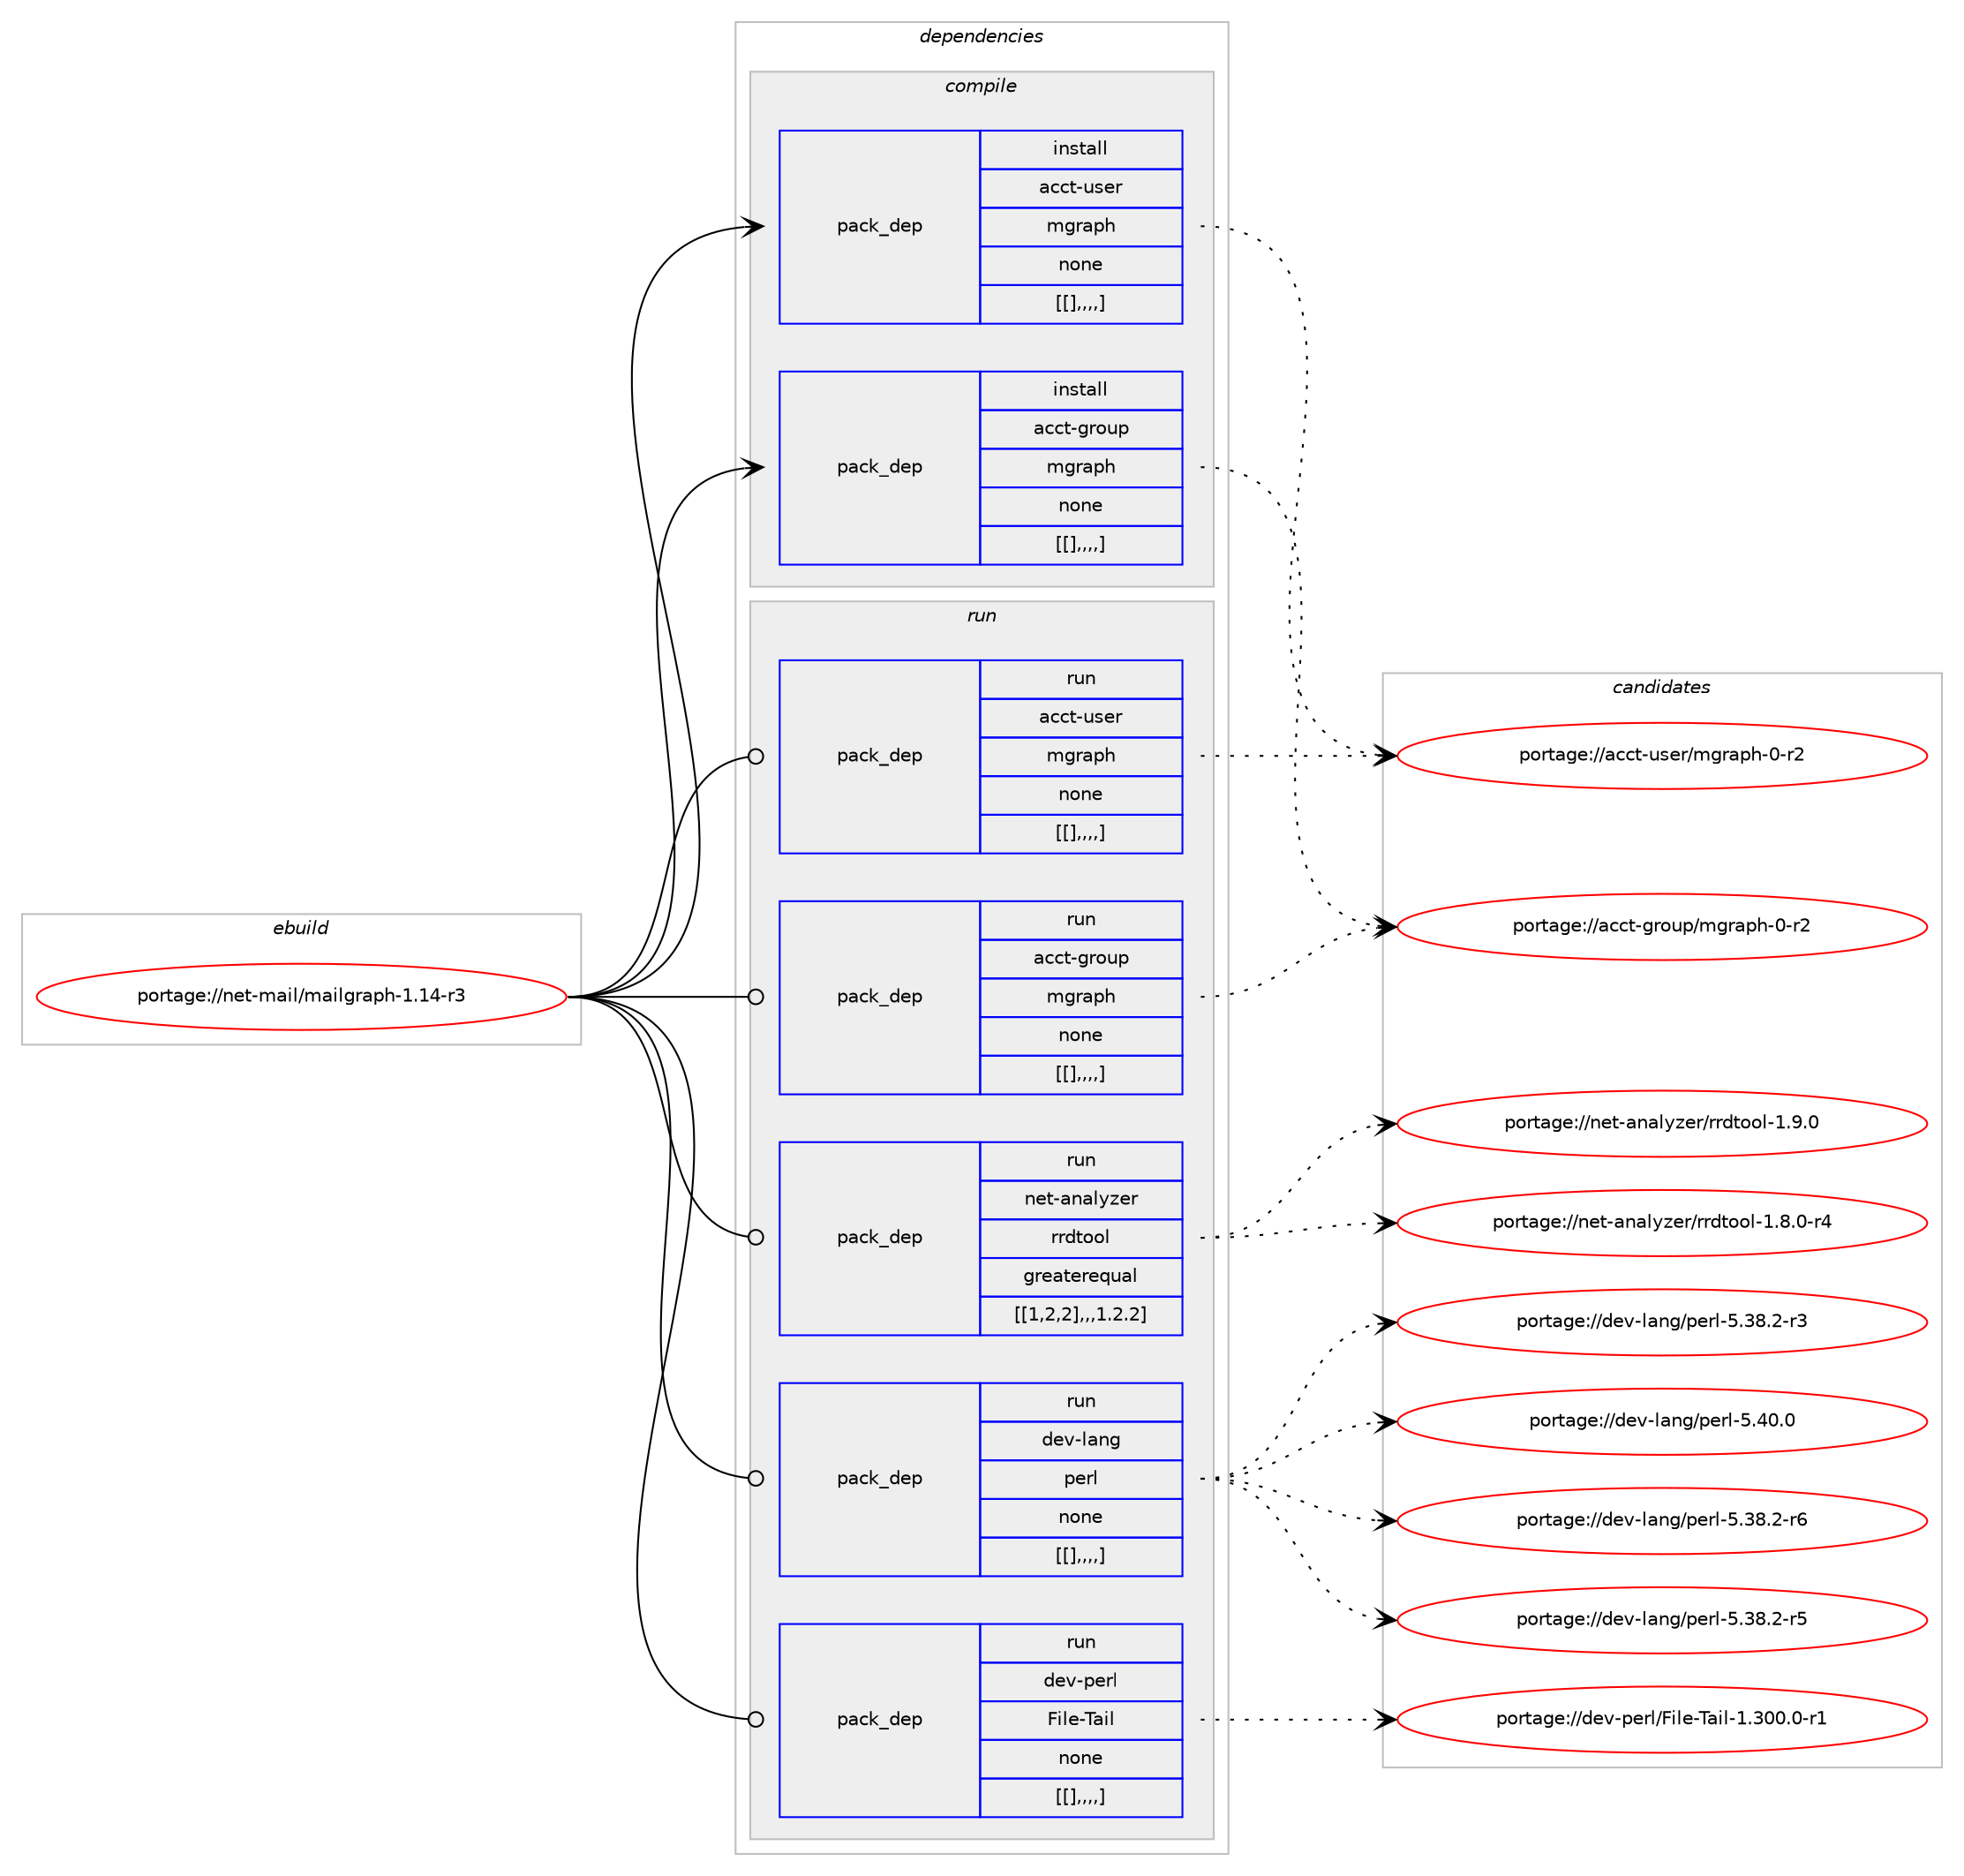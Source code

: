 digraph prolog {

# *************
# Graph options
# *************

newrank=true;
concentrate=true;
compound=true;
graph [rankdir=LR,fontname=Helvetica,fontsize=10,ranksep=1.5];#, ranksep=2.5, nodesep=0.2];
edge  [arrowhead=vee];
node  [fontname=Helvetica,fontsize=10];

# **********
# The ebuild
# **********

subgraph cluster_leftcol {
color=gray;
label=<<i>ebuild</i>>;
id [label="portage://net-mail/mailgraph-1.14-r3", color=red, width=4, href="../net-mail/mailgraph-1.14-r3.svg"];
}

# ****************
# The dependencies
# ****************

subgraph cluster_midcol {
color=gray;
label=<<i>dependencies</i>>;
subgraph cluster_compile {
fillcolor="#eeeeee";
style=filled;
label=<<i>compile</i>>;
subgraph pack280079 {
dependency382851 [label=<<TABLE BORDER="0" CELLBORDER="1" CELLSPACING="0" CELLPADDING="4" WIDTH="220"><TR><TD ROWSPAN="6" CELLPADDING="30">pack_dep</TD></TR><TR><TD WIDTH="110">install</TD></TR><TR><TD>acct-group</TD></TR><TR><TD>mgraph</TD></TR><TR><TD>none</TD></TR><TR><TD>[[],,,,]</TD></TR></TABLE>>, shape=none, color=blue];
}
id:e -> dependency382851:w [weight=20,style="solid",arrowhead="vee"];
subgraph pack280080 {
dependency382852 [label=<<TABLE BORDER="0" CELLBORDER="1" CELLSPACING="0" CELLPADDING="4" WIDTH="220"><TR><TD ROWSPAN="6" CELLPADDING="30">pack_dep</TD></TR><TR><TD WIDTH="110">install</TD></TR><TR><TD>acct-user</TD></TR><TR><TD>mgraph</TD></TR><TR><TD>none</TD></TR><TR><TD>[[],,,,]</TD></TR></TABLE>>, shape=none, color=blue];
}
id:e -> dependency382852:w [weight=20,style="solid",arrowhead="vee"];
}
subgraph cluster_compileandrun {
fillcolor="#eeeeee";
style=filled;
label=<<i>compile and run</i>>;
}
subgraph cluster_run {
fillcolor="#eeeeee";
style=filled;
label=<<i>run</i>>;
subgraph pack280081 {
dependency382853 [label=<<TABLE BORDER="0" CELLBORDER="1" CELLSPACING="0" CELLPADDING="4" WIDTH="220"><TR><TD ROWSPAN="6" CELLPADDING="30">pack_dep</TD></TR><TR><TD WIDTH="110">run</TD></TR><TR><TD>acct-group</TD></TR><TR><TD>mgraph</TD></TR><TR><TD>none</TD></TR><TR><TD>[[],,,,]</TD></TR></TABLE>>, shape=none, color=blue];
}
id:e -> dependency382853:w [weight=20,style="solid",arrowhead="odot"];
subgraph pack280082 {
dependency382854 [label=<<TABLE BORDER="0" CELLBORDER="1" CELLSPACING="0" CELLPADDING="4" WIDTH="220"><TR><TD ROWSPAN="6" CELLPADDING="30">pack_dep</TD></TR><TR><TD WIDTH="110">run</TD></TR><TR><TD>acct-user</TD></TR><TR><TD>mgraph</TD></TR><TR><TD>none</TD></TR><TR><TD>[[],,,,]</TD></TR></TABLE>>, shape=none, color=blue];
}
id:e -> dependency382854:w [weight=20,style="solid",arrowhead="odot"];
subgraph pack280083 {
dependency382855 [label=<<TABLE BORDER="0" CELLBORDER="1" CELLSPACING="0" CELLPADDING="4" WIDTH="220"><TR><TD ROWSPAN="6" CELLPADDING="30">pack_dep</TD></TR><TR><TD WIDTH="110">run</TD></TR><TR><TD>dev-lang</TD></TR><TR><TD>perl</TD></TR><TR><TD>none</TD></TR><TR><TD>[[],,,,]</TD></TR></TABLE>>, shape=none, color=blue];
}
id:e -> dependency382855:w [weight=20,style="solid",arrowhead="odot"];
subgraph pack280084 {
dependency382856 [label=<<TABLE BORDER="0" CELLBORDER="1" CELLSPACING="0" CELLPADDING="4" WIDTH="220"><TR><TD ROWSPAN="6" CELLPADDING="30">pack_dep</TD></TR><TR><TD WIDTH="110">run</TD></TR><TR><TD>dev-perl</TD></TR><TR><TD>File-Tail</TD></TR><TR><TD>none</TD></TR><TR><TD>[[],,,,]</TD></TR></TABLE>>, shape=none, color=blue];
}
id:e -> dependency382856:w [weight=20,style="solid",arrowhead="odot"];
subgraph pack280085 {
dependency382857 [label=<<TABLE BORDER="0" CELLBORDER="1" CELLSPACING="0" CELLPADDING="4" WIDTH="220"><TR><TD ROWSPAN="6" CELLPADDING="30">pack_dep</TD></TR><TR><TD WIDTH="110">run</TD></TR><TR><TD>net-analyzer</TD></TR><TR><TD>rrdtool</TD></TR><TR><TD>greaterequal</TD></TR><TR><TD>[[1,2,2],,,1.2.2]</TD></TR></TABLE>>, shape=none, color=blue];
}
id:e -> dependency382857:w [weight=20,style="solid",arrowhead="odot"];
}
}

# **************
# The candidates
# **************

subgraph cluster_choices {
rank=same;
color=gray;
label=<<i>candidates</i>>;

subgraph choice280079 {
color=black;
nodesep=1;
choice97999911645103114111117112471091031149711210445484511450 [label="portage://acct-group/mgraph-0-r2", color=red, width=4,href="../acct-group/mgraph-0-r2.svg"];
dependency382851:e -> choice97999911645103114111117112471091031149711210445484511450:w [style=dotted,weight="100"];
}
subgraph choice280080 {
color=black;
nodesep=1;
choice97999911645117115101114471091031149711210445484511450 [label="portage://acct-user/mgraph-0-r2", color=red, width=4,href="../acct-user/mgraph-0-r2.svg"];
dependency382852:e -> choice97999911645117115101114471091031149711210445484511450:w [style=dotted,weight="100"];
}
subgraph choice280081 {
color=black;
nodesep=1;
choice97999911645103114111117112471091031149711210445484511450 [label="portage://acct-group/mgraph-0-r2", color=red, width=4,href="../acct-group/mgraph-0-r2.svg"];
dependency382853:e -> choice97999911645103114111117112471091031149711210445484511450:w [style=dotted,weight="100"];
}
subgraph choice280082 {
color=black;
nodesep=1;
choice97999911645117115101114471091031149711210445484511450 [label="portage://acct-user/mgraph-0-r2", color=red, width=4,href="../acct-user/mgraph-0-r2.svg"];
dependency382854:e -> choice97999911645117115101114471091031149711210445484511450:w [style=dotted,weight="100"];
}
subgraph choice280083 {
color=black;
nodesep=1;
choice10010111845108971101034711210111410845534652484648 [label="portage://dev-lang/perl-5.40.0", color=red, width=4,href="../dev-lang/perl-5.40.0.svg"];
choice100101118451089711010347112101114108455346515646504511454 [label="portage://dev-lang/perl-5.38.2-r6", color=red, width=4,href="../dev-lang/perl-5.38.2-r6.svg"];
choice100101118451089711010347112101114108455346515646504511453 [label="portage://dev-lang/perl-5.38.2-r5", color=red, width=4,href="../dev-lang/perl-5.38.2-r5.svg"];
choice100101118451089711010347112101114108455346515646504511451 [label="portage://dev-lang/perl-5.38.2-r3", color=red, width=4,href="../dev-lang/perl-5.38.2-r3.svg"];
dependency382855:e -> choice10010111845108971101034711210111410845534652484648:w [style=dotted,weight="100"];
dependency382855:e -> choice100101118451089711010347112101114108455346515646504511454:w [style=dotted,weight="100"];
dependency382855:e -> choice100101118451089711010347112101114108455346515646504511453:w [style=dotted,weight="100"];
dependency382855:e -> choice100101118451089711010347112101114108455346515646504511451:w [style=dotted,weight="100"];
}
subgraph choice280084 {
color=black;
nodesep=1;
choice10010111845112101114108477010510810145849710510845494651484846484511449 [label="portage://dev-perl/File-Tail-1.300.0-r1", color=red, width=4,href="../dev-perl/File-Tail-1.300.0-r1.svg"];
dependency382856:e -> choice10010111845112101114108477010510810145849710510845494651484846484511449:w [style=dotted,weight="100"];
}
subgraph choice280085 {
color=black;
nodesep=1;
choice11010111645971109710812112210111447114114100116111111108454946574648 [label="portage://net-analyzer/rrdtool-1.9.0", color=red, width=4,href="../net-analyzer/rrdtool-1.9.0.svg"];
choice110101116459711097108121122101114471141141001161111111084549465646484511452 [label="portage://net-analyzer/rrdtool-1.8.0-r4", color=red, width=4,href="../net-analyzer/rrdtool-1.8.0-r4.svg"];
dependency382857:e -> choice11010111645971109710812112210111447114114100116111111108454946574648:w [style=dotted,weight="100"];
dependency382857:e -> choice110101116459711097108121122101114471141141001161111111084549465646484511452:w [style=dotted,weight="100"];
}
}

}
